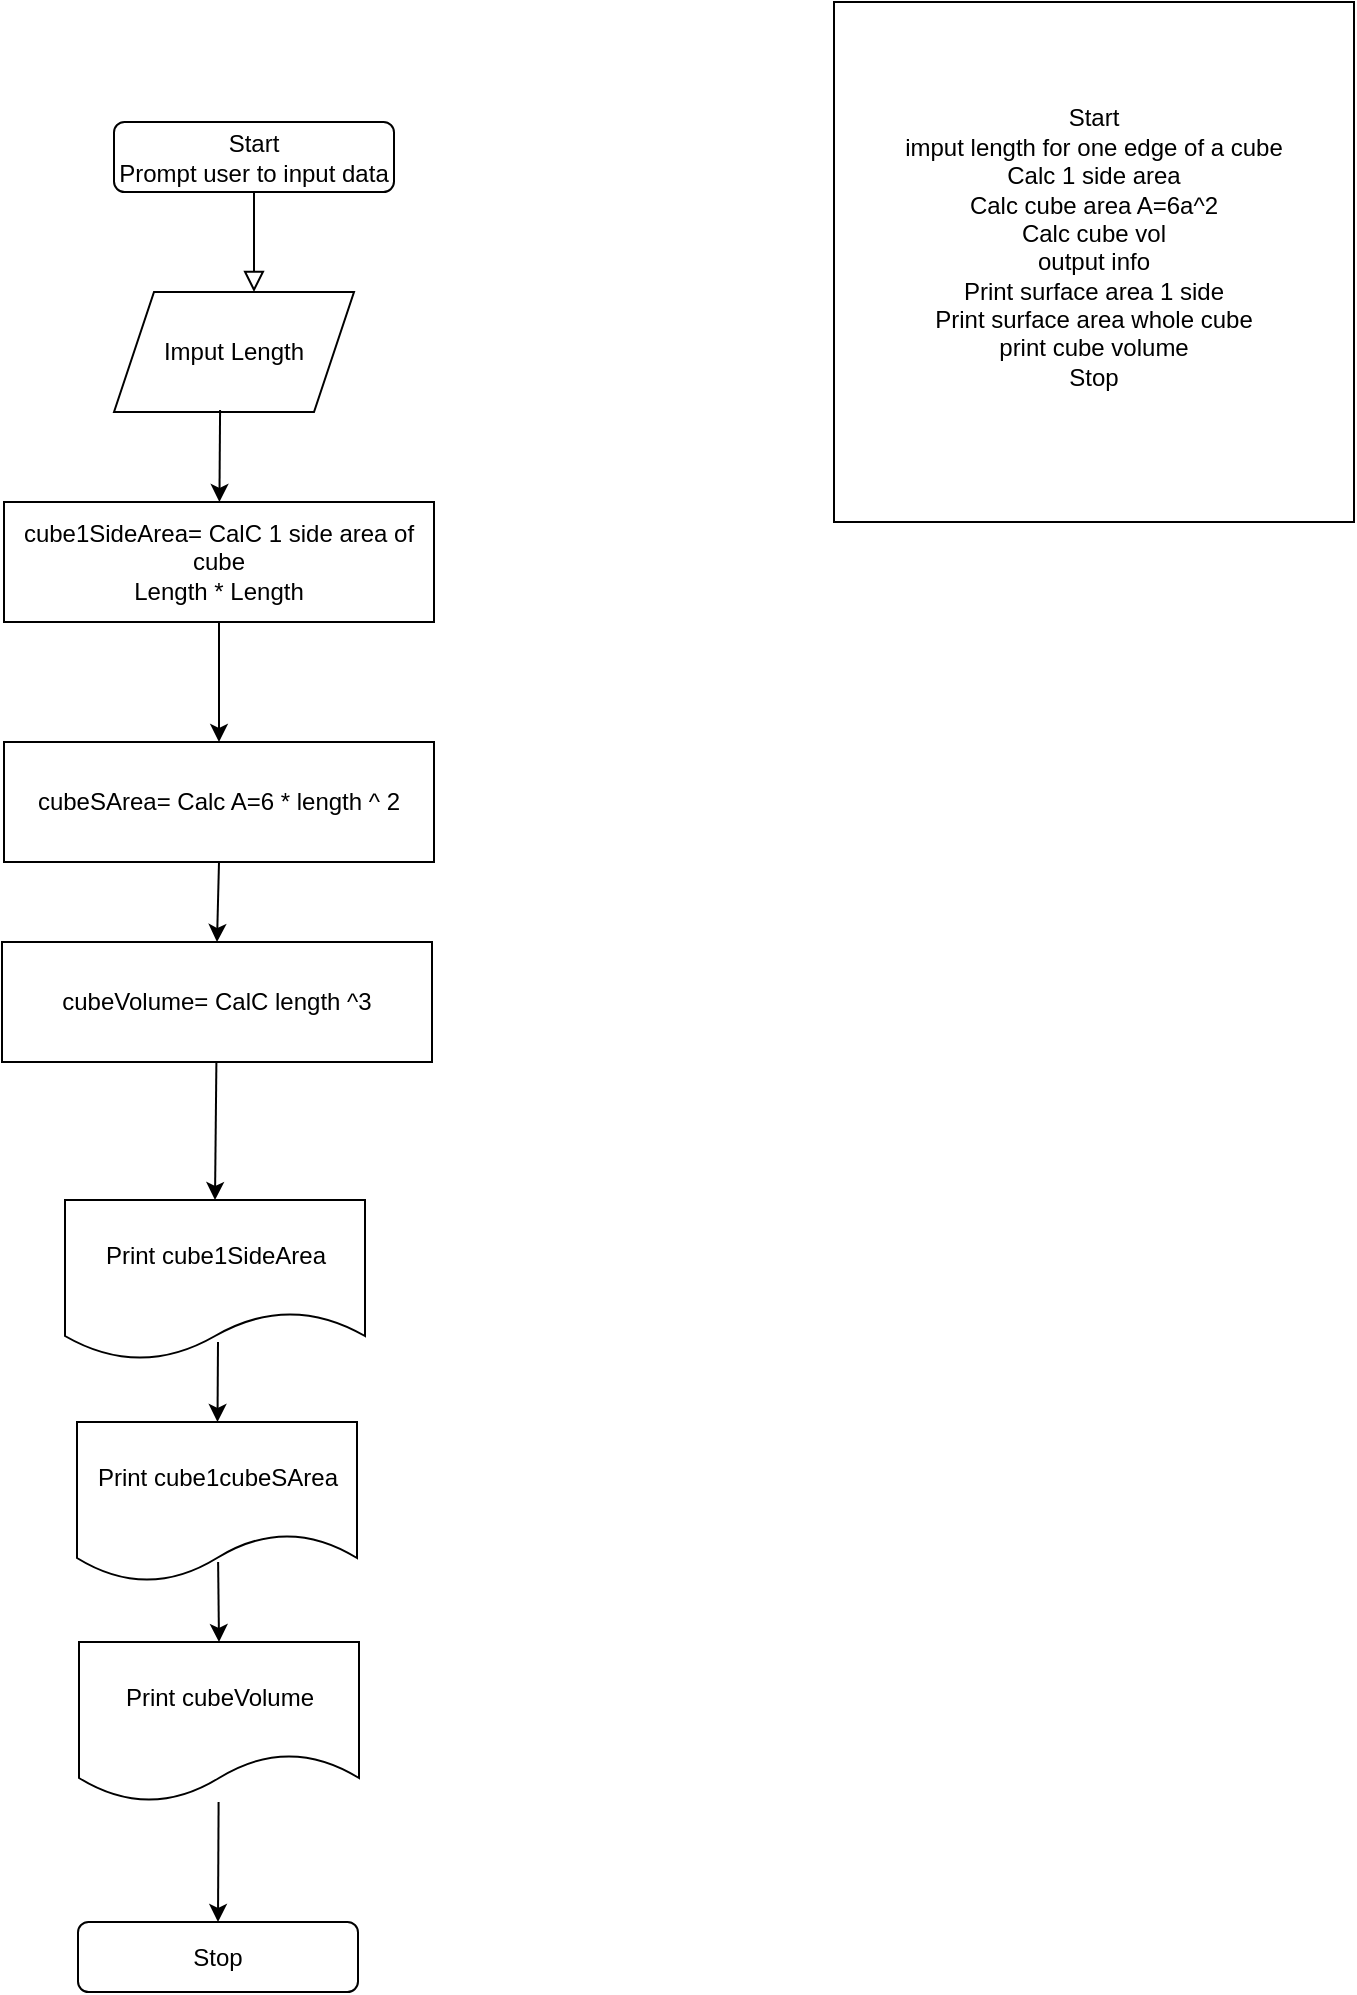 <mxfile version="22.1.17" type="github">
  <diagram id="C5RBs43oDa-KdzZeNtuy" name="Page-1">
    <mxGraphModel dx="1418" dy="717" grid="1" gridSize="10" guides="1" tooltips="1" connect="1" arrows="1" fold="1" page="1" pageScale="1" pageWidth="827" pageHeight="1169" math="0" shadow="0">
      <root>
        <mxCell id="WIyWlLk6GJQsqaUBKTNV-0" />
        <mxCell id="WIyWlLk6GJQsqaUBKTNV-1" parent="WIyWlLk6GJQsqaUBKTNV-0" />
        <mxCell id="WIyWlLk6GJQsqaUBKTNV-2" value="" style="rounded=0;html=1;jettySize=auto;orthogonalLoop=1;fontSize=11;endArrow=block;endFill=0;endSize=8;strokeWidth=1;shadow=0;labelBackgroundColor=none;edgeStyle=orthogonalEdgeStyle;" parent="WIyWlLk6GJQsqaUBKTNV-1" source="WIyWlLk6GJQsqaUBKTNV-3" edge="1">
          <mxGeometry relative="1" as="geometry">
            <mxPoint x="240" y="165" as="targetPoint" />
          </mxGeometry>
        </mxCell>
        <mxCell id="WIyWlLk6GJQsqaUBKTNV-3" value="Start&lt;br&gt;Prompt user to input data" style="rounded=1;whiteSpace=wrap;html=1;fontSize=12;glass=0;strokeWidth=1;shadow=0;" parent="WIyWlLk6GJQsqaUBKTNV-1" vertex="1">
          <mxGeometry x="170" y="80" width="140" height="35" as="geometry" />
        </mxCell>
        <mxCell id="SuNOhPGvzMYFYTVkQDeq-0" value="Imput Length" style="shape=parallelogram;perimeter=parallelogramPerimeter;whiteSpace=wrap;html=1;fixedSize=1;" vertex="1" parent="WIyWlLk6GJQsqaUBKTNV-1">
          <mxGeometry x="170" y="165" width="120" height="60" as="geometry" />
        </mxCell>
        <mxCell id="SuNOhPGvzMYFYTVkQDeq-1" value="&lt;div&gt;Start&lt;/div&gt;&lt;div&gt;imput length for one edge of a cube&lt;/div&gt;&lt;div&gt;Calc 1 side area&lt;/div&gt;&lt;div&gt;Calc cube area A=6a^2&lt;/div&gt;&lt;div&gt;Calc cube vol&lt;/div&gt;&lt;div&gt;output info&lt;/div&gt;&lt;div&gt;Print surface area 1 side&lt;/div&gt;&lt;div&gt;Print surface area whole cube&lt;/div&gt;&lt;div&gt;print cube volume&lt;/div&gt;&lt;div&gt;Stop&lt;/div&gt;&lt;div&gt;&lt;br&gt;&lt;/div&gt;" style="whiteSpace=wrap;html=1;aspect=fixed;" vertex="1" parent="WIyWlLk6GJQsqaUBKTNV-1">
          <mxGeometry x="530" y="20" width="260" height="260" as="geometry" />
        </mxCell>
        <mxCell id="SuNOhPGvzMYFYTVkQDeq-3" value="cube1SideArea= CalC 1 side area of cube&lt;br style=&quot;border-color: var(--border-color);&quot;&gt;Length * Length" style="rounded=0;whiteSpace=wrap;html=1;" vertex="1" parent="WIyWlLk6GJQsqaUBKTNV-1">
          <mxGeometry x="115" y="270" width="215" height="60" as="geometry" />
        </mxCell>
        <mxCell id="SuNOhPGvzMYFYTVkQDeq-4" value="cubeSArea= Calc A=6 * length ^ 2" style="rounded=0;whiteSpace=wrap;html=1;" vertex="1" parent="WIyWlLk6GJQsqaUBKTNV-1">
          <mxGeometry x="115" y="390" width="215" height="60" as="geometry" />
        </mxCell>
        <mxCell id="SuNOhPGvzMYFYTVkQDeq-5" value="cubeVolume= CalC length ^3" style="rounded=0;whiteSpace=wrap;html=1;" vertex="1" parent="WIyWlLk6GJQsqaUBKTNV-1">
          <mxGeometry x="114" y="490" width="215" height="60" as="geometry" />
        </mxCell>
        <mxCell id="SuNOhPGvzMYFYTVkQDeq-6" value="Print cube1SideArea" style="shape=document;whiteSpace=wrap;html=1;boundedLbl=1;" vertex="1" parent="WIyWlLk6GJQsqaUBKTNV-1">
          <mxGeometry x="145.5" y="619" width="150" height="80" as="geometry" />
        </mxCell>
        <mxCell id="SuNOhPGvzMYFYTVkQDeq-7" value="Print cube1cubeSArea" style="shape=document;whiteSpace=wrap;html=1;boundedLbl=1;" vertex="1" parent="WIyWlLk6GJQsqaUBKTNV-1">
          <mxGeometry x="151.5" y="730" width="140" height="80" as="geometry" />
        </mxCell>
        <mxCell id="SuNOhPGvzMYFYTVkQDeq-8" value="Print cubeVolume" style="shape=document;whiteSpace=wrap;html=1;boundedLbl=1;" vertex="1" parent="WIyWlLk6GJQsqaUBKTNV-1">
          <mxGeometry x="152.5" y="840" width="140" height="80" as="geometry" />
        </mxCell>
        <mxCell id="SuNOhPGvzMYFYTVkQDeq-9" value="" style="endArrow=classic;html=1;rounded=0;exitX=0.442;exitY=0.983;exitDx=0;exitDy=0;exitPerimeter=0;" edge="1" parent="WIyWlLk6GJQsqaUBKTNV-1" source="SuNOhPGvzMYFYTVkQDeq-0" target="SuNOhPGvzMYFYTVkQDeq-3">
          <mxGeometry width="50" height="50" relative="1" as="geometry">
            <mxPoint x="380" y="350" as="sourcePoint" />
            <mxPoint x="430" y="300" as="targetPoint" />
          </mxGeometry>
        </mxCell>
        <mxCell id="SuNOhPGvzMYFYTVkQDeq-10" value="" style="endArrow=classic;html=1;rounded=0;exitX=0.5;exitY=1;exitDx=0;exitDy=0;" edge="1" parent="WIyWlLk6GJQsqaUBKTNV-1" source="SuNOhPGvzMYFYTVkQDeq-3" target="SuNOhPGvzMYFYTVkQDeq-4">
          <mxGeometry width="50" height="50" relative="1" as="geometry">
            <mxPoint x="233" y="234" as="sourcePoint" />
            <mxPoint x="233" y="280" as="targetPoint" />
          </mxGeometry>
        </mxCell>
        <mxCell id="SuNOhPGvzMYFYTVkQDeq-11" value="" style="endArrow=classic;html=1;rounded=0;exitX=0.5;exitY=1;exitDx=0;exitDy=0;entryX=0.5;entryY=0;entryDx=0;entryDy=0;" edge="1" parent="WIyWlLk6GJQsqaUBKTNV-1" source="SuNOhPGvzMYFYTVkQDeq-4" target="SuNOhPGvzMYFYTVkQDeq-5">
          <mxGeometry width="50" height="50" relative="1" as="geometry">
            <mxPoint x="243" y="244" as="sourcePoint" />
            <mxPoint x="243" y="290" as="targetPoint" />
          </mxGeometry>
        </mxCell>
        <mxCell id="SuNOhPGvzMYFYTVkQDeq-12" value="" style="endArrow=classic;html=1;rounded=0;entryX=0.5;entryY=0;entryDx=0;entryDy=0;" edge="1" parent="WIyWlLk6GJQsqaUBKTNV-1" source="SuNOhPGvzMYFYTVkQDeq-5" target="SuNOhPGvzMYFYTVkQDeq-6">
          <mxGeometry width="50" height="50" relative="1" as="geometry">
            <mxPoint x="230" y="570" as="sourcePoint" />
            <mxPoint x="253" y="300" as="targetPoint" />
          </mxGeometry>
        </mxCell>
        <mxCell id="SuNOhPGvzMYFYTVkQDeq-13" value="" style="endArrow=classic;html=1;rounded=0;exitX=0.51;exitY=0.888;exitDx=0;exitDy=0;exitPerimeter=0;" edge="1" parent="WIyWlLk6GJQsqaUBKTNV-1" source="SuNOhPGvzMYFYTVkQDeq-6" target="SuNOhPGvzMYFYTVkQDeq-7">
          <mxGeometry width="50" height="50" relative="1" as="geometry">
            <mxPoint x="231" y="560" as="sourcePoint" />
            <mxPoint x="231" y="629" as="targetPoint" />
          </mxGeometry>
        </mxCell>
        <mxCell id="SuNOhPGvzMYFYTVkQDeq-14" value="" style="endArrow=classic;html=1;rounded=0;entryX=0.5;entryY=0;entryDx=0;entryDy=0;exitX=0.504;exitY=0.875;exitDx=0;exitDy=0;exitPerimeter=0;" edge="1" parent="WIyWlLk6GJQsqaUBKTNV-1" source="SuNOhPGvzMYFYTVkQDeq-7" target="SuNOhPGvzMYFYTVkQDeq-8">
          <mxGeometry width="50" height="50" relative="1" as="geometry">
            <mxPoint x="241" y="570" as="sourcePoint" />
            <mxPoint x="241" y="639" as="targetPoint" />
          </mxGeometry>
        </mxCell>
        <mxCell id="SuNOhPGvzMYFYTVkQDeq-15" value="Stop" style="rounded=1;whiteSpace=wrap;html=1;fontSize=12;glass=0;strokeWidth=1;shadow=0;" vertex="1" parent="WIyWlLk6GJQsqaUBKTNV-1">
          <mxGeometry x="152" y="980" width="140" height="35" as="geometry" />
        </mxCell>
        <mxCell id="SuNOhPGvzMYFYTVkQDeq-16" value="" style="endArrow=classic;html=1;rounded=0;entryX=0.5;entryY=0;entryDx=0;entryDy=0;" edge="1" parent="WIyWlLk6GJQsqaUBKTNV-1" source="SuNOhPGvzMYFYTVkQDeq-8" target="SuNOhPGvzMYFYTVkQDeq-15">
          <mxGeometry width="50" height="50" relative="1" as="geometry">
            <mxPoint x="232" y="810" as="sourcePoint" />
            <mxPoint x="233" y="850" as="targetPoint" />
          </mxGeometry>
        </mxCell>
      </root>
    </mxGraphModel>
  </diagram>
</mxfile>

